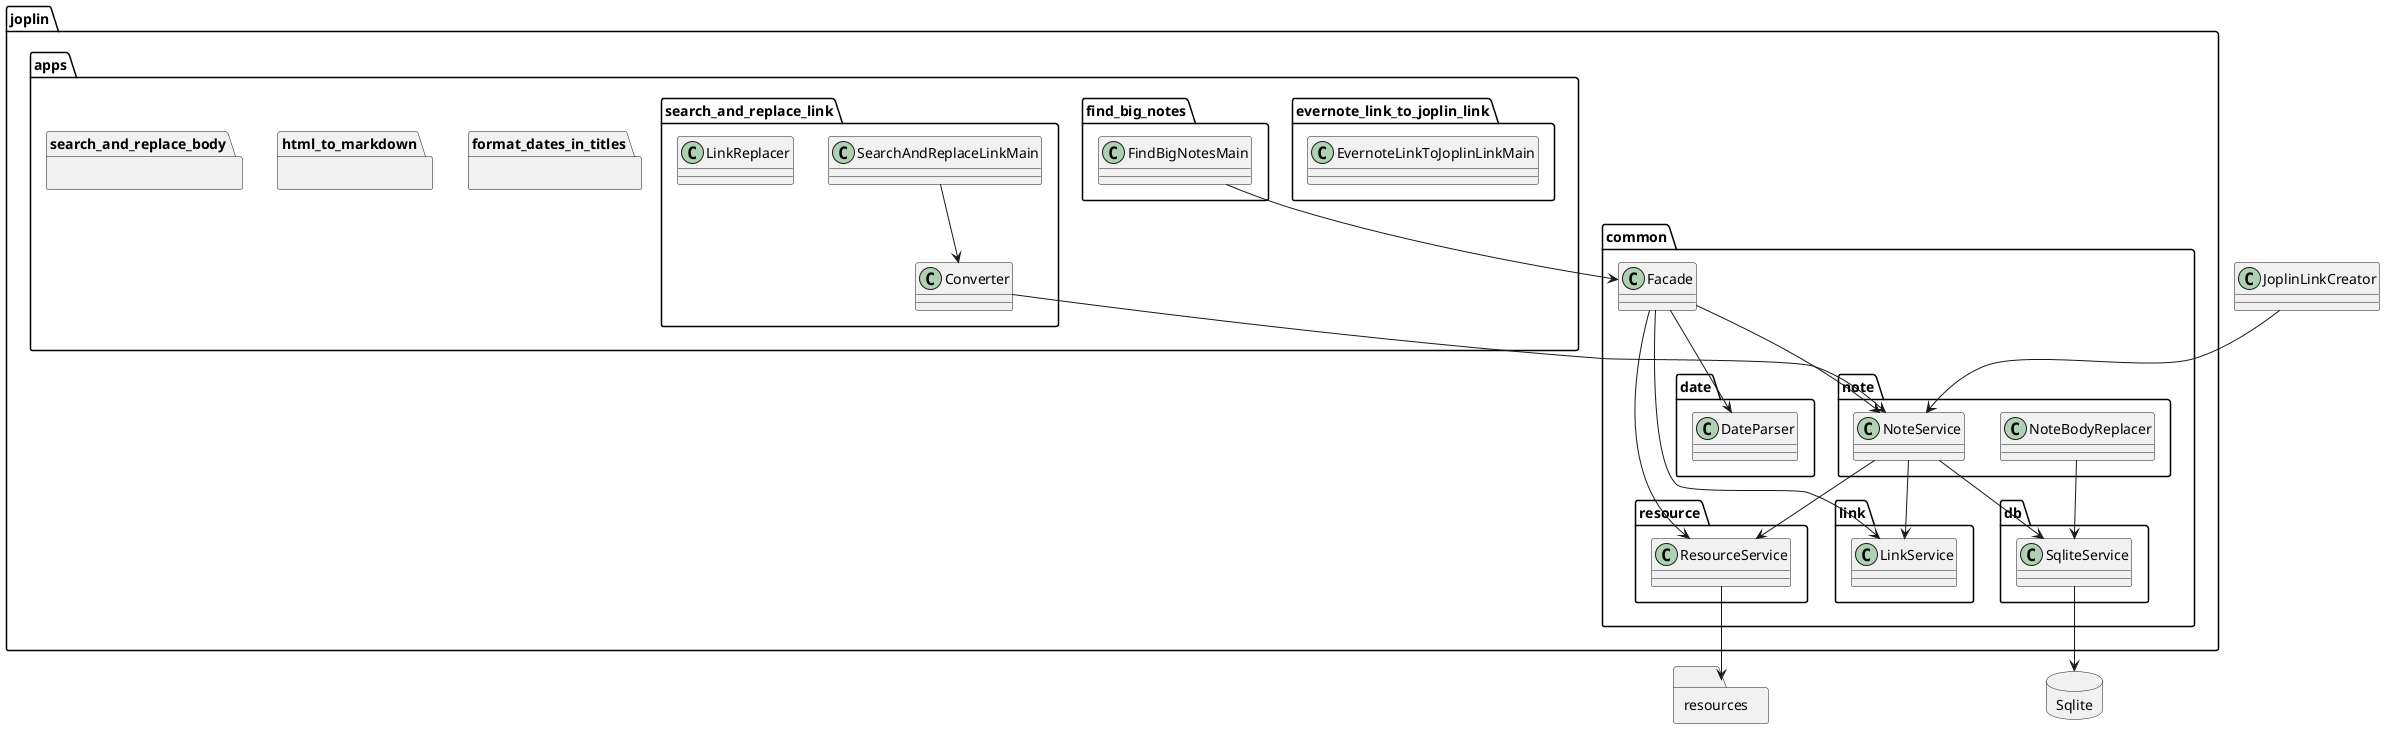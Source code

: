 @startuml
'https://plantuml.com/class-diagram

allowmixing
folder resources
database Sqlite
package joplin {
    package common {
        class Facade
        package db {
            class SqliteService
        }
        package resource {
            class ResourceService
        }
        package link {
            class LinkService
        }
        package date {
            class DateParser
        }
        package note {
            class NoteService
            class NoteBodyReplacer
        }
    }
    package apps {
        package evernote_link_to_joplin_link {
            class EvernoteLinkToJoplinLinkMain
        }
        package find_big_notes {
            class FindBigNotesMain
        }
        package format_dates_in_titles {
        }
        package html_to_markdown {
        }
        package search_and_replace_body {
        }
        package search_and_replace_link {
            class SearchAndReplaceLinkMain
            class "Converter" as Converter1
            class LinkReplacer
            SearchAndReplaceLinkMain --> Converter1
            Converter1 --> NoteService
        }
    }
}

SqliteService --> Sqlite
FindBigNotesMain --> Facade
Facade --> NoteService
Facade --> ResourceService
Facade --> LinkService
Facade --> DateParser
NoteService --> LinkService
NoteService --> ResourceService
NoteService --> SqliteService
ResourceService --> resources
NoteBodyReplacer --> SqliteService
JoplinLinkCreator --> NoteService
@enduml